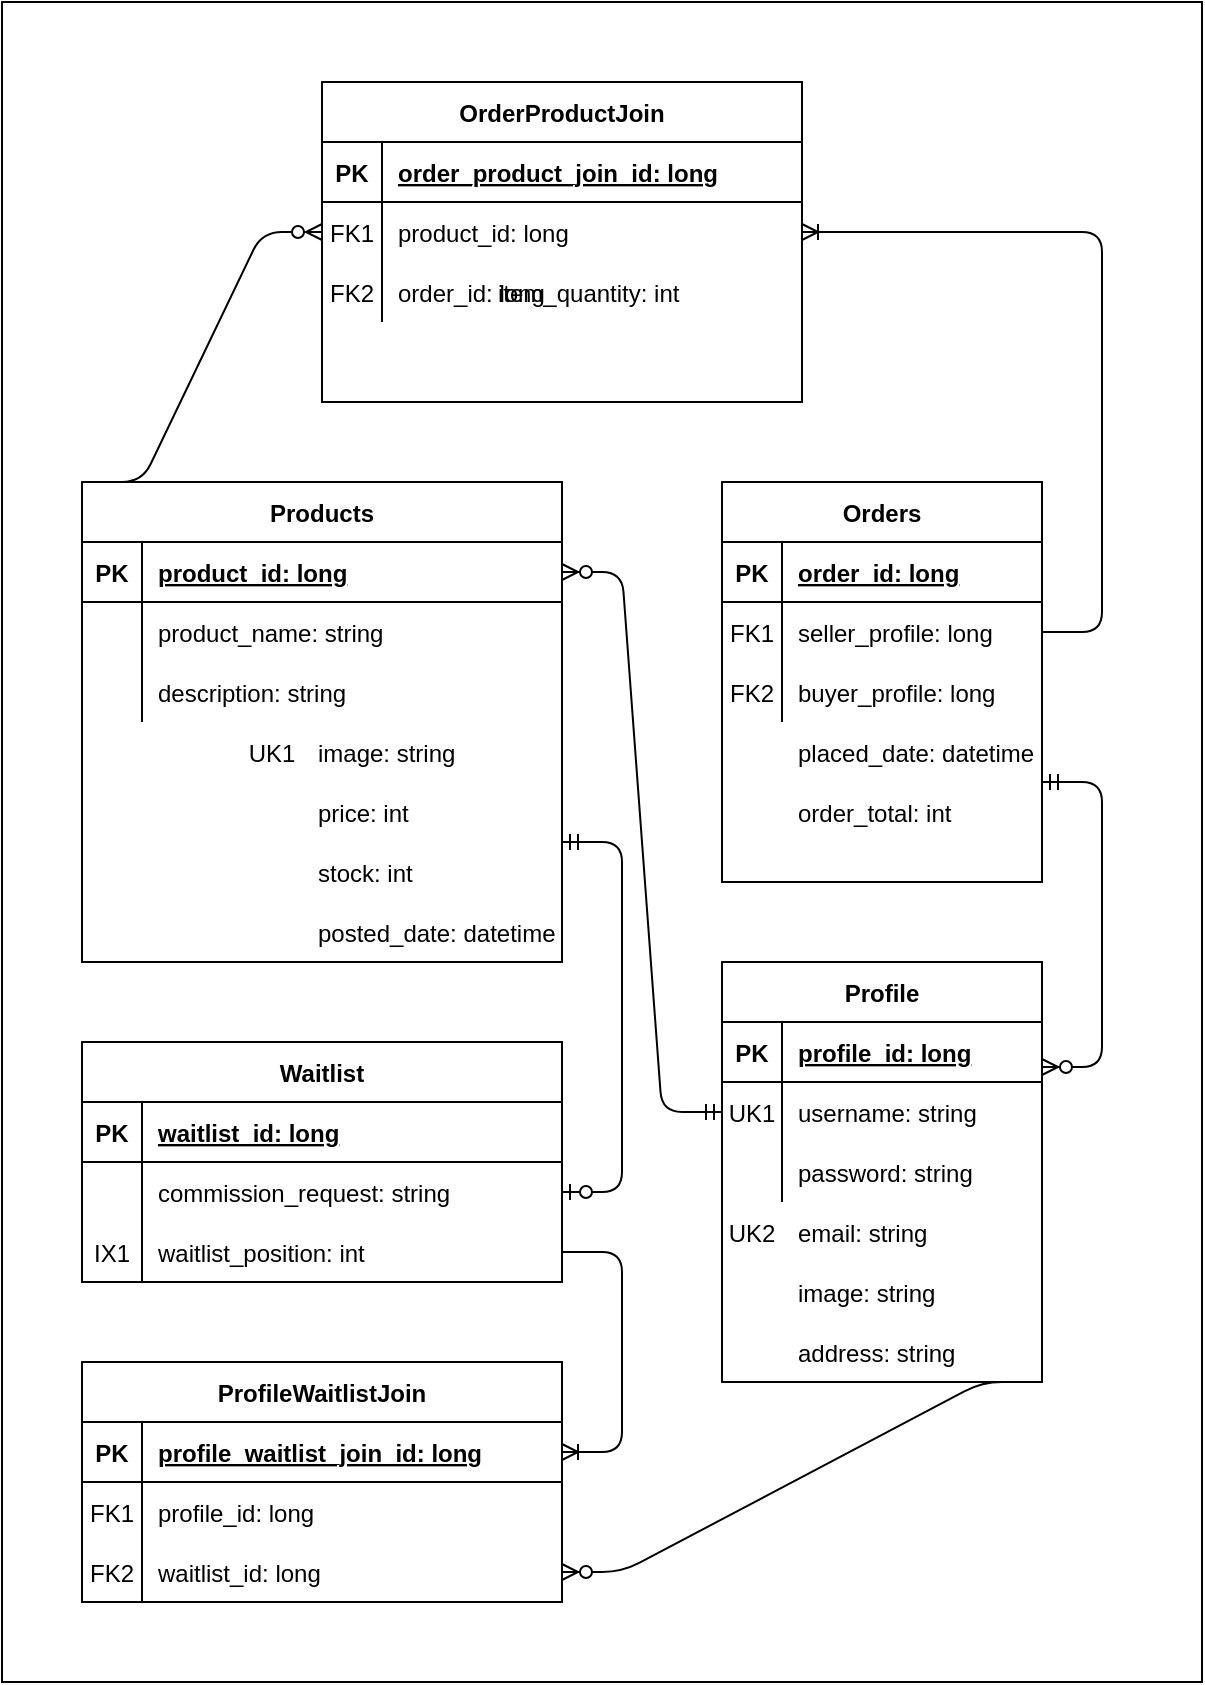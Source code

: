<mxfile version="13.8.0" type="device"><diagram id="R2lEEEUBdFMjLlhIrx00" name="Page-1"><mxGraphModel dx="1185" dy="1688" grid="1" gridSize="10" guides="1" tooltips="1" connect="1" arrows="1" fold="1" page="1" pageScale="1" pageWidth="850" pageHeight="1100" math="0" shadow="0" extFonts="Permanent Marker^https://fonts.googleapis.com/css?family=Permanent+Marker"><root><mxCell id="0"/><mxCell id="1" parent="0"/><mxCell id="EnrjhmJMPxSRMAeh1FiX-101" value="" style="rounded=0;whiteSpace=wrap;html=1;" vertex="1" parent="1"><mxGeometry x="400" y="-120" width="600" height="840" as="geometry"/></mxCell><mxCell id="EnrjhmJMPxSRMAeh1FiX-31" value="" style="edgeStyle=entityRelationEdgeStyle;fontSize=12;html=1;endArrow=ERzeroToMany;startArrow=ERmandOne;exitX=0;exitY=0.5;exitDx=0;exitDy=0;entryX=1;entryY=0.5;entryDx=0;entryDy=0;" edge="1" parent="1" source="C-vyLk0tnHw3VtMMgP7b-6" target="EnrjhmJMPxSRMAeh1FiX-2"><mxGeometry width="100" height="100" relative="1" as="geometry"><mxPoint x="710" y="400" as="sourcePoint"/><mxPoint x="730" y="370" as="targetPoint"/></mxGeometry></mxCell><mxCell id="EnrjhmJMPxSRMAeh1FiX-32" value="" style="edgeStyle=entityRelationEdgeStyle;fontSize=12;html=1;endArrow=ERzeroToMany;startArrow=ERmandOne;entryX=1;entryY=0.25;entryDx=0;entryDy=0;exitX=1;exitY=0.75;exitDx=0;exitDy=0;" edge="1" parent="1" source="EnrjhmJMPxSRMAeh1FiX-11" target="C-vyLk0tnHw3VtMMgP7b-2"><mxGeometry width="100" height="100" relative="1" as="geometry"><mxPoint x="460" y="310" as="sourcePoint"/><mxPoint x="470" y="440" as="targetPoint"/></mxGeometry></mxCell><mxCell id="EnrjhmJMPxSRMAeh1FiX-49" value="" style="edgeStyle=entityRelationEdgeStyle;fontSize=12;html=1;endArrow=ERzeroToMany;endFill=1;entryX=0;entryY=0.5;entryDx=0;entryDy=0;exitX=0;exitY=0;exitDx=0;exitDy=0;" edge="1" parent="1" source="EnrjhmJMPxSRMAeh1FiX-1" target="EnrjhmJMPxSRMAeh1FiX-42"><mxGeometry width="100" height="100" relative="1" as="geometry"><mxPoint x="410" y="-40" as="sourcePoint"/><mxPoint x="640" y="50" as="targetPoint"/></mxGeometry></mxCell><mxCell id="EnrjhmJMPxSRMAeh1FiX-50" value="" style="edgeStyle=entityRelationEdgeStyle;fontSize=12;html=1;endArrow=ERoneToMany;entryX=1;entryY=0.5;entryDx=0;entryDy=0;" edge="1" parent="1" source="EnrjhmJMPxSRMAeh1FiX-15" target="EnrjhmJMPxSRMAeh1FiX-42"><mxGeometry width="100" height="100" relative="1" as="geometry"><mxPoint x="930" y="140" as="sourcePoint"/><mxPoint x="100" as="targetPoint"/></mxGeometry></mxCell><mxCell id="EnrjhmJMPxSRMAeh1FiX-62" value="" style="edgeStyle=entityRelationEdgeStyle;fontSize=12;html=1;endArrow=ERzeroToMany;endFill=1;entryX=1;entryY=0.5;entryDx=0;entryDy=0;exitX=1;exitY=1;exitDx=0;exitDy=0;" edge="1" parent="1" source="C-vyLk0tnHw3VtMMgP7b-2" target="EnrjhmJMPxSRMAeh1FiX-59"><mxGeometry width="100" height="100" relative="1" as="geometry"><mxPoint x="650" y="730" as="sourcePoint"/><mxPoint x="750" y="630" as="targetPoint"/></mxGeometry></mxCell><mxCell id="EnrjhmJMPxSRMAeh1FiX-63" value="" style="edgeStyle=entityRelationEdgeStyle;fontSize=12;html=1;endArrow=ERoneToMany;exitX=1;exitY=0.5;exitDx=0;exitDy=0;entryX=1;entryY=0.5;entryDx=0;entryDy=0;" edge="1" parent="1" source="EnrjhmJMPxSRMAeh1FiX-28" target="EnrjhmJMPxSRMAeh1FiX-53"><mxGeometry width="100" height="100" relative="1" as="geometry"><mxPoint x="810" y="650" as="sourcePoint"/><mxPoint x="870" y="830" as="targetPoint"/></mxGeometry></mxCell><mxCell id="EnrjhmJMPxSRMAeh1FiX-66" value="" style="edgeStyle=entityRelationEdgeStyle;fontSize=12;html=1;endArrow=ERzeroToOne;startArrow=ERmandOne;exitX=1;exitY=0.75;exitDx=0;exitDy=0;entryX=1;entryY=0.5;entryDx=0;entryDy=0;" edge="1" parent="1" source="EnrjhmJMPxSRMAeh1FiX-1" target="EnrjhmJMPxSRMAeh1FiX-25"><mxGeometry width="100" height="100" relative="1" as="geometry"><mxPoint x="380" y="300" as="sourcePoint"/><mxPoint x="360" y="450" as="targetPoint"/></mxGeometry></mxCell><mxCell id="EnrjhmJMPxSRMAeh1FiX-67" value="" style="shape=partialRectangle;collapsible=0;dropTarget=0;pointerEvents=0;fillColor=none;points=[[0,0.5],[1,0.5]];portConstraint=eastwest;top=0;left=0;right=0;bottom=0;" vertex="1" parent="1"><mxGeometry x="760" y="450" width="160" height="30" as="geometry"/></mxCell><mxCell id="EnrjhmJMPxSRMAeh1FiX-68" value="" style="shape=partialRectangle;overflow=hidden;connectable=0;fillColor=none;top=0;left=0;bottom=0;right=0;" vertex="1" parent="EnrjhmJMPxSRMAeh1FiX-67"><mxGeometry width="30" height="30" as="geometry"/></mxCell><mxCell id="EnrjhmJMPxSRMAeh1FiX-69" value="password: string" style="shape=partialRectangle;overflow=hidden;connectable=0;fillColor=none;top=0;left=0;bottom=0;right=0;align=left;spacingLeft=6;" vertex="1" parent="EnrjhmJMPxSRMAeh1FiX-67"><mxGeometry x="30" width="130" height="30" as="geometry"/></mxCell><mxCell id="EnrjhmJMPxSRMAeh1FiX-70" value="" style="shape=partialRectangle;collapsible=0;dropTarget=0;pointerEvents=0;fillColor=none;points=[[0,0.5],[1,0.5]];portConstraint=eastwest;top=0;left=0;right=0;bottom=0;" vertex="1" parent="1"><mxGeometry x="520" y="240" width="160" height="30" as="geometry"/></mxCell><mxCell id="EnrjhmJMPxSRMAeh1FiX-71" value="UK1" style="shape=partialRectangle;overflow=hidden;connectable=0;fillColor=none;top=0;left=0;bottom=0;right=0;" vertex="1" parent="EnrjhmJMPxSRMAeh1FiX-70"><mxGeometry width="30" height="30" as="geometry"/></mxCell><mxCell id="EnrjhmJMPxSRMAeh1FiX-72" value="image: string" style="shape=partialRectangle;overflow=hidden;connectable=0;fillColor=none;top=0;left=0;bottom=0;right=0;align=left;spacingLeft=6;" vertex="1" parent="EnrjhmJMPxSRMAeh1FiX-70"><mxGeometry x="30" width="130" height="30" as="geometry"/></mxCell><mxCell id="EnrjhmJMPxSRMAeh1FiX-73" value="" style="shape=partialRectangle;collapsible=0;dropTarget=0;pointerEvents=0;fillColor=none;points=[[0,0.5],[1,0.5]];portConstraint=eastwest;top=0;left=0;right=0;bottom=0;" vertex="1" parent="1"><mxGeometry x="520" y="270" width="160" height="30" as="geometry"/></mxCell><mxCell id="EnrjhmJMPxSRMAeh1FiX-74" value="" style="shape=partialRectangle;overflow=hidden;connectable=0;fillColor=none;top=0;left=0;bottom=0;right=0;" vertex="1" parent="EnrjhmJMPxSRMAeh1FiX-73"><mxGeometry width="30" height="30" as="geometry"/></mxCell><mxCell id="EnrjhmJMPxSRMAeh1FiX-75" value="price: int" style="shape=partialRectangle;overflow=hidden;connectable=0;fillColor=none;top=0;left=0;bottom=0;right=0;align=left;spacingLeft=6;" vertex="1" parent="EnrjhmJMPxSRMAeh1FiX-73"><mxGeometry x="30" width="130" height="30" as="geometry"/></mxCell><mxCell id="EnrjhmJMPxSRMAeh1FiX-76" value="" style="shape=partialRectangle;collapsible=0;dropTarget=0;pointerEvents=0;fillColor=none;points=[[0,0.5],[1,0.5]];portConstraint=eastwest;top=0;left=0;right=0;bottom=0;" vertex="1" parent="1"><mxGeometry x="520" y="300" width="160" height="30" as="geometry"/></mxCell><mxCell id="EnrjhmJMPxSRMAeh1FiX-77" value="" style="shape=partialRectangle;overflow=hidden;connectable=0;fillColor=none;top=0;left=0;bottom=0;right=0;" vertex="1" parent="EnrjhmJMPxSRMAeh1FiX-76"><mxGeometry width="30" height="30" as="geometry"/></mxCell><mxCell id="EnrjhmJMPxSRMAeh1FiX-78" value="stock: int" style="shape=partialRectangle;overflow=hidden;connectable=0;fillColor=none;top=0;left=0;bottom=0;right=0;align=left;spacingLeft=6;" vertex="1" parent="EnrjhmJMPxSRMAeh1FiX-76"><mxGeometry x="30" width="130" height="30" as="geometry"/></mxCell><mxCell id="EnrjhmJMPxSRMAeh1FiX-79" value="" style="shape=partialRectangle;collapsible=0;dropTarget=0;pointerEvents=0;fillColor=none;points=[[0,0.5],[1,0.5]];portConstraint=eastwest;top=0;left=0;right=0;bottom=0;" vertex="1" parent="1"><mxGeometry x="520" y="330" width="160" height="30" as="geometry"/></mxCell><mxCell id="EnrjhmJMPxSRMAeh1FiX-80" value="" style="shape=partialRectangle;overflow=hidden;connectable=0;fillColor=none;top=0;left=0;bottom=0;right=0;" vertex="1" parent="EnrjhmJMPxSRMAeh1FiX-79"><mxGeometry width="30" height="30" as="geometry"/></mxCell><mxCell id="EnrjhmJMPxSRMAeh1FiX-81" value="posted_date: datetime" style="shape=partialRectangle;overflow=hidden;connectable=0;fillColor=none;top=0;left=0;bottom=0;right=0;align=left;spacingLeft=6;" vertex="1" parent="EnrjhmJMPxSRMAeh1FiX-79"><mxGeometry x="30" width="130" height="30" as="geometry"/></mxCell><mxCell id="EnrjhmJMPxSRMAeh1FiX-82" value="" style="shape=partialRectangle;collapsible=0;dropTarget=0;pointerEvents=0;fillColor=none;points=[[0,0.5],[1,0.5]];portConstraint=eastwest;top=0;left=0;right=0;bottom=0;" vertex="1" parent="1"><mxGeometry x="610" y="10" width="240" height="30" as="geometry"/></mxCell><mxCell id="EnrjhmJMPxSRMAeh1FiX-83" value="" style="shape=partialRectangle;overflow=hidden;connectable=0;fillColor=none;top=0;left=0;bottom=0;right=0;" vertex="1" parent="EnrjhmJMPxSRMAeh1FiX-82"><mxGeometry width="30" height="30" as="geometry"/></mxCell><mxCell id="EnrjhmJMPxSRMAeh1FiX-84" value="item_quantity: int" style="shape=partialRectangle;overflow=hidden;connectable=0;fillColor=none;top=0;left=0;bottom=0;right=0;align=left;spacingLeft=6;" vertex="1" parent="EnrjhmJMPxSRMAeh1FiX-82"><mxGeometry x="30" width="210" height="30" as="geometry"/></mxCell><mxCell id="EnrjhmJMPxSRMAeh1FiX-85" value="" style="shape=partialRectangle;collapsible=0;dropTarget=0;pointerEvents=0;fillColor=none;points=[[0,0.5],[1,0.5]];portConstraint=eastwest;top=0;left=0;right=0;bottom=0;" vertex="1" parent="1"><mxGeometry x="760" y="240" width="160" height="30" as="geometry"/></mxCell><mxCell id="EnrjhmJMPxSRMAeh1FiX-86" value="" style="shape=partialRectangle;overflow=hidden;connectable=0;fillColor=none;top=0;left=0;bottom=0;right=0;" vertex="1" parent="EnrjhmJMPxSRMAeh1FiX-85"><mxGeometry width="30" height="30" as="geometry"/></mxCell><mxCell id="EnrjhmJMPxSRMAeh1FiX-87" value="placed_date: datetime" style="shape=partialRectangle;overflow=hidden;connectable=0;fillColor=none;top=0;left=0;bottom=0;right=0;align=left;spacingLeft=6;" vertex="1" parent="EnrjhmJMPxSRMAeh1FiX-85"><mxGeometry x="30" width="130" height="30" as="geometry"/></mxCell><mxCell id="EnrjhmJMPxSRMAeh1FiX-88" value="" style="shape=partialRectangle;collapsible=0;dropTarget=0;pointerEvents=0;fillColor=none;points=[[0,0.5],[1,0.5]];portConstraint=eastwest;top=0;left=0;right=0;bottom=0;" vertex="1" parent="1"><mxGeometry x="760" y="270" width="160" height="30" as="geometry"/></mxCell><mxCell id="EnrjhmJMPxSRMAeh1FiX-89" value="" style="shape=partialRectangle;overflow=hidden;connectable=0;fillColor=none;top=0;left=0;bottom=0;right=0;" vertex="1" parent="EnrjhmJMPxSRMAeh1FiX-88"><mxGeometry width="30" height="30" as="geometry"/></mxCell><mxCell id="EnrjhmJMPxSRMAeh1FiX-90" value="order_total: int" style="shape=partialRectangle;overflow=hidden;connectable=0;fillColor=none;top=0;left=0;bottom=0;right=0;align=left;spacingLeft=6;" vertex="1" parent="EnrjhmJMPxSRMAeh1FiX-88"><mxGeometry x="30" width="130" height="30" as="geometry"/></mxCell><mxCell id="EnrjhmJMPxSRMAeh1FiX-91" value="" style="shape=partialRectangle;collapsible=0;dropTarget=0;pointerEvents=0;fillColor=none;points=[[0,0.5],[1,0.5]];portConstraint=eastwest;top=0;left=0;right=0;bottom=0;" vertex="1" parent="1"><mxGeometry x="760" y="480" width="160" height="30" as="geometry"/></mxCell><mxCell id="EnrjhmJMPxSRMAeh1FiX-92" value="UK2" style="shape=partialRectangle;overflow=hidden;connectable=0;fillColor=none;top=0;left=0;bottom=0;right=0;" vertex="1" parent="EnrjhmJMPxSRMAeh1FiX-91"><mxGeometry width="30" height="30" as="geometry"/></mxCell><mxCell id="EnrjhmJMPxSRMAeh1FiX-93" value="email: string" style="shape=partialRectangle;overflow=hidden;connectable=0;fillColor=none;top=0;left=0;bottom=0;right=0;align=left;spacingLeft=6;" vertex="1" parent="EnrjhmJMPxSRMAeh1FiX-91"><mxGeometry x="30" width="130" height="30" as="geometry"/></mxCell><mxCell id="EnrjhmJMPxSRMAeh1FiX-94" value="" style="shape=partialRectangle;collapsible=0;dropTarget=0;pointerEvents=0;fillColor=none;points=[[0,0.5],[1,0.5]];portConstraint=eastwest;top=0;left=0;right=0;bottom=0;" vertex="1" parent="1"><mxGeometry x="760" y="510" width="160" height="30" as="geometry"/></mxCell><mxCell id="EnrjhmJMPxSRMAeh1FiX-95" value="" style="shape=partialRectangle;overflow=hidden;connectable=0;fillColor=none;top=0;left=0;bottom=0;right=0;" vertex="1" parent="EnrjhmJMPxSRMAeh1FiX-94"><mxGeometry width="30" height="30" as="geometry"/></mxCell><mxCell id="EnrjhmJMPxSRMAeh1FiX-96" value="image: string" style="shape=partialRectangle;overflow=hidden;connectable=0;fillColor=none;top=0;left=0;bottom=0;right=0;align=left;spacingLeft=6;" vertex="1" parent="EnrjhmJMPxSRMAeh1FiX-94"><mxGeometry x="30" width="130" height="30" as="geometry"/></mxCell><mxCell id="EnrjhmJMPxSRMAeh1FiX-97" value="" style="shape=partialRectangle;collapsible=0;dropTarget=0;pointerEvents=0;fillColor=none;points=[[0,0.5],[1,0.5]];portConstraint=eastwest;top=0;left=0;right=0;bottom=0;" vertex="1" parent="1"><mxGeometry x="760" y="540" width="160" height="30" as="geometry"/></mxCell><mxCell id="EnrjhmJMPxSRMAeh1FiX-98" value="" style="shape=partialRectangle;overflow=hidden;connectable=0;fillColor=none;top=0;left=0;bottom=0;right=0;" vertex="1" parent="EnrjhmJMPxSRMAeh1FiX-97"><mxGeometry width="30" height="30" as="geometry"/></mxCell><mxCell id="EnrjhmJMPxSRMAeh1FiX-99" value="address: string" style="shape=partialRectangle;overflow=hidden;connectable=0;fillColor=none;top=0;left=0;bottom=0;right=0;align=left;spacingLeft=6;" vertex="1" parent="EnrjhmJMPxSRMAeh1FiX-97"><mxGeometry x="30" width="130" height="30" as="geometry"/></mxCell><mxCell id="EnrjhmJMPxSRMAeh1FiX-1" value="Products" style="shape=table;startSize=30;container=1;collapsible=1;childLayout=tableLayout;fixedRows=1;rowLines=0;fontStyle=1;align=center;resizeLast=1;" vertex="1" parent="1"><mxGeometry x="440" y="120" width="240" height="240" as="geometry"/></mxCell><mxCell id="EnrjhmJMPxSRMAeh1FiX-2" value="" style="shape=partialRectangle;collapsible=0;dropTarget=0;pointerEvents=0;fillColor=none;points=[[0,0.5],[1,0.5]];portConstraint=eastwest;top=0;left=0;right=0;bottom=1;" vertex="1" parent="EnrjhmJMPxSRMAeh1FiX-1"><mxGeometry y="30" width="240" height="30" as="geometry"/></mxCell><mxCell id="EnrjhmJMPxSRMAeh1FiX-3" value="PK" style="shape=partialRectangle;overflow=hidden;connectable=0;fillColor=none;top=0;left=0;bottom=0;right=0;fontStyle=1;" vertex="1" parent="EnrjhmJMPxSRMAeh1FiX-2"><mxGeometry width="30" height="30" as="geometry"/></mxCell><mxCell id="EnrjhmJMPxSRMAeh1FiX-4" value="product_id: long" style="shape=partialRectangle;overflow=hidden;connectable=0;fillColor=none;top=0;left=0;bottom=0;right=0;align=left;spacingLeft=6;fontStyle=5;" vertex="1" parent="EnrjhmJMPxSRMAeh1FiX-2"><mxGeometry x="30" width="210" height="30" as="geometry"/></mxCell><mxCell id="EnrjhmJMPxSRMAeh1FiX-5" value="" style="shape=partialRectangle;collapsible=0;dropTarget=0;pointerEvents=0;fillColor=none;points=[[0,0.5],[1,0.5]];portConstraint=eastwest;top=0;left=0;right=0;bottom=0;" vertex="1" parent="EnrjhmJMPxSRMAeh1FiX-1"><mxGeometry y="60" width="240" height="30" as="geometry"/></mxCell><mxCell id="EnrjhmJMPxSRMAeh1FiX-6" value="" style="shape=partialRectangle;overflow=hidden;connectable=0;fillColor=none;top=0;left=0;bottom=0;right=0;" vertex="1" parent="EnrjhmJMPxSRMAeh1FiX-5"><mxGeometry width="30" height="30" as="geometry"/></mxCell><mxCell id="EnrjhmJMPxSRMAeh1FiX-7" value="product_name: string" style="shape=partialRectangle;overflow=hidden;connectable=0;fillColor=none;top=0;left=0;bottom=0;right=0;align=left;spacingLeft=6;" vertex="1" parent="EnrjhmJMPxSRMAeh1FiX-5"><mxGeometry x="30" width="210" height="30" as="geometry"/></mxCell><mxCell id="EnrjhmJMPxSRMAeh1FiX-8" value="" style="shape=partialRectangle;collapsible=0;dropTarget=0;pointerEvents=0;fillColor=none;points=[[0,0.5],[1,0.5]];portConstraint=eastwest;top=0;left=0;right=0;bottom=0;" vertex="1" parent="EnrjhmJMPxSRMAeh1FiX-1"><mxGeometry y="90" width="240" height="30" as="geometry"/></mxCell><mxCell id="EnrjhmJMPxSRMAeh1FiX-9" value="" style="shape=partialRectangle;overflow=hidden;connectable=0;fillColor=none;top=0;left=0;bottom=0;right=0;" vertex="1" parent="EnrjhmJMPxSRMAeh1FiX-8"><mxGeometry width="30" height="30" as="geometry"/></mxCell><mxCell id="EnrjhmJMPxSRMAeh1FiX-10" value="description: string" style="shape=partialRectangle;overflow=hidden;connectable=0;fillColor=none;top=0;left=0;bottom=0;right=0;align=left;spacingLeft=6;" vertex="1" parent="EnrjhmJMPxSRMAeh1FiX-8"><mxGeometry x="30" width="210" height="30" as="geometry"/></mxCell><mxCell id="EnrjhmJMPxSRMAeh1FiX-11" value="Orders" style="shape=table;startSize=30;container=1;collapsible=1;childLayout=tableLayout;fixedRows=1;rowLines=0;fontStyle=1;align=center;resizeLast=1;" vertex="1" parent="1"><mxGeometry x="760" y="120" width="160" height="200" as="geometry"/></mxCell><mxCell id="EnrjhmJMPxSRMAeh1FiX-12" value="" style="shape=partialRectangle;collapsible=0;dropTarget=0;pointerEvents=0;fillColor=none;points=[[0,0.5],[1,0.5]];portConstraint=eastwest;top=0;left=0;right=0;bottom=1;" vertex="1" parent="EnrjhmJMPxSRMAeh1FiX-11"><mxGeometry y="30" width="160" height="30" as="geometry"/></mxCell><mxCell id="EnrjhmJMPxSRMAeh1FiX-13" value="PK" style="shape=partialRectangle;overflow=hidden;connectable=0;fillColor=none;top=0;left=0;bottom=0;right=0;fontStyle=1;" vertex="1" parent="EnrjhmJMPxSRMAeh1FiX-12"><mxGeometry width="30" height="30" as="geometry"/></mxCell><mxCell id="EnrjhmJMPxSRMAeh1FiX-14" value="order_id: long" style="shape=partialRectangle;overflow=hidden;connectable=0;fillColor=none;top=0;left=0;bottom=0;right=0;align=left;spacingLeft=6;fontStyle=5;" vertex="1" parent="EnrjhmJMPxSRMAeh1FiX-12"><mxGeometry x="30" width="130" height="30" as="geometry"/></mxCell><mxCell id="EnrjhmJMPxSRMAeh1FiX-15" value="" style="shape=partialRectangle;collapsible=0;dropTarget=0;pointerEvents=0;fillColor=none;points=[[0,0.5],[1,0.5]];portConstraint=eastwest;top=0;left=0;right=0;bottom=0;" vertex="1" parent="EnrjhmJMPxSRMAeh1FiX-11"><mxGeometry y="60" width="160" height="30" as="geometry"/></mxCell><mxCell id="EnrjhmJMPxSRMAeh1FiX-16" value="FK1" style="shape=partialRectangle;overflow=hidden;connectable=0;fillColor=none;top=0;left=0;bottom=0;right=0;" vertex="1" parent="EnrjhmJMPxSRMAeh1FiX-15"><mxGeometry width="30" height="30" as="geometry"/></mxCell><mxCell id="EnrjhmJMPxSRMAeh1FiX-17" value="seller_profile: long" style="shape=partialRectangle;overflow=hidden;connectable=0;fillColor=none;top=0;left=0;bottom=0;right=0;align=left;spacingLeft=6;" vertex="1" parent="EnrjhmJMPxSRMAeh1FiX-15"><mxGeometry x="30" width="130" height="30" as="geometry"/></mxCell><mxCell id="EnrjhmJMPxSRMAeh1FiX-18" value="" style="shape=partialRectangle;collapsible=0;dropTarget=0;pointerEvents=0;fillColor=none;points=[[0,0.5],[1,0.5]];portConstraint=eastwest;top=0;left=0;right=0;bottom=0;" vertex="1" parent="EnrjhmJMPxSRMAeh1FiX-11"><mxGeometry y="90" width="160" height="30" as="geometry"/></mxCell><mxCell id="EnrjhmJMPxSRMAeh1FiX-19" value="FK2" style="shape=partialRectangle;overflow=hidden;connectable=0;fillColor=none;top=0;left=0;bottom=0;right=0;" vertex="1" parent="EnrjhmJMPxSRMAeh1FiX-18"><mxGeometry width="30" height="30" as="geometry"/></mxCell><mxCell id="EnrjhmJMPxSRMAeh1FiX-20" value="buyer_profile: long" style="shape=partialRectangle;overflow=hidden;connectable=0;fillColor=none;top=0;left=0;bottom=0;right=0;align=left;spacingLeft=6;" vertex="1" parent="EnrjhmJMPxSRMAeh1FiX-18"><mxGeometry x="30" width="130" height="30" as="geometry"/></mxCell><mxCell id="C-vyLk0tnHw3VtMMgP7b-2" value="Profile" style="shape=table;startSize=30;container=1;collapsible=1;childLayout=tableLayout;fixedRows=1;rowLines=0;fontStyle=1;align=center;resizeLast=1;" parent="1" vertex="1"><mxGeometry x="760" y="360" width="160" height="210" as="geometry"/></mxCell><mxCell id="C-vyLk0tnHw3VtMMgP7b-3" value="" style="shape=partialRectangle;collapsible=0;dropTarget=0;pointerEvents=0;fillColor=none;points=[[0,0.5],[1,0.5]];portConstraint=eastwest;top=0;left=0;right=0;bottom=1;" parent="C-vyLk0tnHw3VtMMgP7b-2" vertex="1"><mxGeometry y="30" width="160" height="30" as="geometry"/></mxCell><mxCell id="C-vyLk0tnHw3VtMMgP7b-4" value="PK" style="shape=partialRectangle;overflow=hidden;connectable=0;fillColor=none;top=0;left=0;bottom=0;right=0;fontStyle=1;" parent="C-vyLk0tnHw3VtMMgP7b-3" vertex="1"><mxGeometry width="30" height="30" as="geometry"/></mxCell><mxCell id="C-vyLk0tnHw3VtMMgP7b-5" value="profile_id: long" style="shape=partialRectangle;overflow=hidden;connectable=0;fillColor=none;top=0;left=0;bottom=0;right=0;align=left;spacingLeft=6;fontStyle=5;" parent="C-vyLk0tnHw3VtMMgP7b-3" vertex="1"><mxGeometry x="30" width="130" height="30" as="geometry"/></mxCell><mxCell id="C-vyLk0tnHw3VtMMgP7b-6" value="" style="shape=partialRectangle;collapsible=0;dropTarget=0;pointerEvents=0;fillColor=none;points=[[0,0.5],[1,0.5]];portConstraint=eastwest;top=0;left=0;right=0;bottom=0;" parent="C-vyLk0tnHw3VtMMgP7b-2" vertex="1"><mxGeometry y="60" width="160" height="30" as="geometry"/></mxCell><mxCell id="C-vyLk0tnHw3VtMMgP7b-7" value="UK1" style="shape=partialRectangle;overflow=hidden;connectable=0;fillColor=none;top=0;left=0;bottom=0;right=0;" parent="C-vyLk0tnHw3VtMMgP7b-6" vertex="1"><mxGeometry width="30" height="30" as="geometry"/></mxCell><mxCell id="C-vyLk0tnHw3VtMMgP7b-8" value="username: string" style="shape=partialRectangle;overflow=hidden;connectable=0;fillColor=none;top=0;left=0;bottom=0;right=0;align=left;spacingLeft=6;" parent="C-vyLk0tnHw3VtMMgP7b-6" vertex="1"><mxGeometry x="30" width="130" height="30" as="geometry"/></mxCell><mxCell id="C-vyLk0tnHw3VtMMgP7b-9" value="" style="shape=partialRectangle;collapsible=0;dropTarget=0;pointerEvents=0;fillColor=none;points=[[0,0.5],[1,0.5]];portConstraint=eastwest;top=0;left=0;right=0;bottom=0;" parent="C-vyLk0tnHw3VtMMgP7b-2" vertex="1"><mxGeometry y="90" width="160" height="30" as="geometry"/></mxCell><mxCell id="C-vyLk0tnHw3VtMMgP7b-10" value="" style="shape=partialRectangle;overflow=hidden;connectable=0;fillColor=none;top=0;left=0;bottom=0;right=0;" parent="C-vyLk0tnHw3VtMMgP7b-9" vertex="1"><mxGeometry width="30" height="30" as="geometry"/></mxCell><mxCell id="C-vyLk0tnHw3VtMMgP7b-11" value="" style="shape=partialRectangle;overflow=hidden;connectable=0;fillColor=none;top=0;left=0;bottom=0;right=0;align=left;spacingLeft=6;" parent="C-vyLk0tnHw3VtMMgP7b-9" vertex="1"><mxGeometry x="30" width="130" height="30" as="geometry"/></mxCell><mxCell id="EnrjhmJMPxSRMAeh1FiX-21" value="Waitlist" style="shape=table;startSize=30;container=1;collapsible=1;childLayout=tableLayout;fixedRows=1;rowLines=0;fontStyle=1;align=center;resizeLast=1;" vertex="1" parent="1"><mxGeometry x="440" y="400" width="240" height="120" as="geometry"/></mxCell><mxCell id="EnrjhmJMPxSRMAeh1FiX-22" value="" style="shape=partialRectangle;collapsible=0;dropTarget=0;pointerEvents=0;fillColor=none;points=[[0,0.5],[1,0.5]];portConstraint=eastwest;top=0;left=0;right=0;bottom=1;" vertex="1" parent="EnrjhmJMPxSRMAeh1FiX-21"><mxGeometry y="30" width="240" height="30" as="geometry"/></mxCell><mxCell id="EnrjhmJMPxSRMAeh1FiX-23" value="PK" style="shape=partialRectangle;overflow=hidden;connectable=0;fillColor=none;top=0;left=0;bottom=0;right=0;fontStyle=1;" vertex="1" parent="EnrjhmJMPxSRMAeh1FiX-22"><mxGeometry width="30" height="30" as="geometry"/></mxCell><mxCell id="EnrjhmJMPxSRMAeh1FiX-24" value="waitlist_id: long" style="shape=partialRectangle;overflow=hidden;connectable=0;fillColor=none;top=0;left=0;bottom=0;right=0;align=left;spacingLeft=6;fontStyle=5;" vertex="1" parent="EnrjhmJMPxSRMAeh1FiX-22"><mxGeometry x="30" width="210" height="30" as="geometry"/></mxCell><mxCell id="EnrjhmJMPxSRMAeh1FiX-25" value="" style="shape=partialRectangle;collapsible=0;dropTarget=0;pointerEvents=0;fillColor=none;points=[[0,0.5],[1,0.5]];portConstraint=eastwest;top=0;left=0;right=0;bottom=0;" vertex="1" parent="EnrjhmJMPxSRMAeh1FiX-21"><mxGeometry y="60" width="240" height="30" as="geometry"/></mxCell><mxCell id="EnrjhmJMPxSRMAeh1FiX-26" value="" style="shape=partialRectangle;overflow=hidden;connectable=0;fillColor=none;top=0;left=0;bottom=0;right=0;" vertex="1" parent="EnrjhmJMPxSRMAeh1FiX-25"><mxGeometry width="30" height="30" as="geometry"/></mxCell><mxCell id="EnrjhmJMPxSRMAeh1FiX-27" value="commission_request: string" style="shape=partialRectangle;overflow=hidden;connectable=0;fillColor=none;top=0;left=0;bottom=0;right=0;align=left;spacingLeft=6;" vertex="1" parent="EnrjhmJMPxSRMAeh1FiX-25"><mxGeometry x="30" width="210" height="30" as="geometry"/></mxCell><mxCell id="EnrjhmJMPxSRMAeh1FiX-28" value="" style="shape=partialRectangle;collapsible=0;dropTarget=0;pointerEvents=0;fillColor=none;points=[[0,0.5],[1,0.5]];portConstraint=eastwest;top=0;left=0;right=0;bottom=0;" vertex="1" parent="EnrjhmJMPxSRMAeh1FiX-21"><mxGeometry y="90" width="240" height="30" as="geometry"/></mxCell><mxCell id="EnrjhmJMPxSRMAeh1FiX-29" value="IX1" style="shape=partialRectangle;overflow=hidden;connectable=0;fillColor=none;top=0;left=0;bottom=0;right=0;" vertex="1" parent="EnrjhmJMPxSRMAeh1FiX-28"><mxGeometry width="30" height="30" as="geometry"/></mxCell><mxCell id="EnrjhmJMPxSRMAeh1FiX-30" value="waitlist_position: int" style="shape=partialRectangle;overflow=hidden;connectable=0;fillColor=none;top=0;left=0;bottom=0;right=0;align=left;spacingLeft=6;" vertex="1" parent="EnrjhmJMPxSRMAeh1FiX-28"><mxGeometry x="30" width="210" height="30" as="geometry"/></mxCell><mxCell id="EnrjhmJMPxSRMAeh1FiX-52" value="ProfileWaitlistJoin" style="shape=table;startSize=30;container=1;collapsible=1;childLayout=tableLayout;fixedRows=1;rowLines=0;fontStyle=1;align=center;resizeLast=1;" vertex="1" parent="1"><mxGeometry x="440" y="560" width="240" height="120" as="geometry"/></mxCell><mxCell id="EnrjhmJMPxSRMAeh1FiX-53" value="" style="shape=partialRectangle;collapsible=0;dropTarget=0;pointerEvents=0;fillColor=none;points=[[0,0.5],[1,0.5]];portConstraint=eastwest;top=0;left=0;right=0;bottom=1;" vertex="1" parent="EnrjhmJMPxSRMAeh1FiX-52"><mxGeometry y="30" width="240" height="30" as="geometry"/></mxCell><mxCell id="EnrjhmJMPxSRMAeh1FiX-54" value="PK" style="shape=partialRectangle;overflow=hidden;connectable=0;fillColor=none;top=0;left=0;bottom=0;right=0;fontStyle=1;" vertex="1" parent="EnrjhmJMPxSRMAeh1FiX-53"><mxGeometry width="30" height="30" as="geometry"/></mxCell><mxCell id="EnrjhmJMPxSRMAeh1FiX-55" value="profile_waitlist_join_id: long" style="shape=partialRectangle;overflow=hidden;connectable=0;fillColor=none;top=0;left=0;bottom=0;right=0;align=left;spacingLeft=6;fontStyle=5;" vertex="1" parent="EnrjhmJMPxSRMAeh1FiX-53"><mxGeometry x="30" width="210" height="30" as="geometry"/></mxCell><mxCell id="EnrjhmJMPxSRMAeh1FiX-56" value="" style="shape=partialRectangle;collapsible=0;dropTarget=0;pointerEvents=0;fillColor=none;points=[[0,0.5],[1,0.5]];portConstraint=eastwest;top=0;left=0;right=0;bottom=0;" vertex="1" parent="EnrjhmJMPxSRMAeh1FiX-52"><mxGeometry y="60" width="240" height="30" as="geometry"/></mxCell><mxCell id="EnrjhmJMPxSRMAeh1FiX-57" value="FK1" style="shape=partialRectangle;overflow=hidden;connectable=0;fillColor=none;top=0;left=0;bottom=0;right=0;" vertex="1" parent="EnrjhmJMPxSRMAeh1FiX-56"><mxGeometry width="30" height="30" as="geometry"/></mxCell><mxCell id="EnrjhmJMPxSRMAeh1FiX-58" value="profile_id: long" style="shape=partialRectangle;overflow=hidden;connectable=0;fillColor=none;top=0;left=0;bottom=0;right=0;align=left;spacingLeft=6;" vertex="1" parent="EnrjhmJMPxSRMAeh1FiX-56"><mxGeometry x="30" width="210" height="30" as="geometry"/></mxCell><mxCell id="EnrjhmJMPxSRMAeh1FiX-59" value="" style="shape=partialRectangle;collapsible=0;dropTarget=0;pointerEvents=0;fillColor=none;points=[[0,0.5],[1,0.5]];portConstraint=eastwest;top=0;left=0;right=0;bottom=0;" vertex="1" parent="EnrjhmJMPxSRMAeh1FiX-52"><mxGeometry y="90" width="240" height="30" as="geometry"/></mxCell><mxCell id="EnrjhmJMPxSRMAeh1FiX-60" value="FK2" style="shape=partialRectangle;overflow=hidden;connectable=0;fillColor=none;top=0;left=0;bottom=0;right=0;" vertex="1" parent="EnrjhmJMPxSRMAeh1FiX-59"><mxGeometry width="30" height="30" as="geometry"/></mxCell><mxCell id="EnrjhmJMPxSRMAeh1FiX-61" value="waitlist_id: long" style="shape=partialRectangle;overflow=hidden;connectable=0;fillColor=none;top=0;left=0;bottom=0;right=0;align=left;spacingLeft=6;" vertex="1" parent="EnrjhmJMPxSRMAeh1FiX-59"><mxGeometry x="30" width="210" height="30" as="geometry"/></mxCell><mxCell id="EnrjhmJMPxSRMAeh1FiX-38" value="OrderProductJoin" style="shape=table;startSize=30;container=1;collapsible=1;childLayout=tableLayout;fixedRows=1;rowLines=0;fontStyle=1;align=center;resizeLast=1;" vertex="1" parent="1"><mxGeometry x="560" y="-80" width="240" height="160" as="geometry"/></mxCell><mxCell id="EnrjhmJMPxSRMAeh1FiX-39" value="" style="shape=partialRectangle;collapsible=0;dropTarget=0;pointerEvents=0;fillColor=none;points=[[0,0.5],[1,0.5]];portConstraint=eastwest;top=0;left=0;right=0;bottom=1;" vertex="1" parent="EnrjhmJMPxSRMAeh1FiX-38"><mxGeometry y="30" width="240" height="30" as="geometry"/></mxCell><mxCell id="EnrjhmJMPxSRMAeh1FiX-40" value="PK" style="shape=partialRectangle;overflow=hidden;connectable=0;fillColor=none;top=0;left=0;bottom=0;right=0;fontStyle=1;" vertex="1" parent="EnrjhmJMPxSRMAeh1FiX-39"><mxGeometry width="30" height="30" as="geometry"/></mxCell><mxCell id="EnrjhmJMPxSRMAeh1FiX-41" value="order_product_join_id: long" style="shape=partialRectangle;overflow=hidden;connectable=0;fillColor=none;top=0;left=0;bottom=0;right=0;align=left;spacingLeft=6;fontStyle=5;" vertex="1" parent="EnrjhmJMPxSRMAeh1FiX-39"><mxGeometry x="30" width="210" height="30" as="geometry"/></mxCell><mxCell id="EnrjhmJMPxSRMAeh1FiX-42" value="" style="shape=partialRectangle;collapsible=0;dropTarget=0;pointerEvents=0;fillColor=none;points=[[0,0.5],[1,0.5]];portConstraint=eastwest;top=0;left=0;right=0;bottom=0;" vertex="1" parent="EnrjhmJMPxSRMAeh1FiX-38"><mxGeometry y="60" width="240" height="30" as="geometry"/></mxCell><mxCell id="EnrjhmJMPxSRMAeh1FiX-43" value="FK1" style="shape=partialRectangle;overflow=hidden;connectable=0;fillColor=none;top=0;left=0;bottom=0;right=0;" vertex="1" parent="EnrjhmJMPxSRMAeh1FiX-42"><mxGeometry width="30" height="30" as="geometry"/></mxCell><mxCell id="EnrjhmJMPxSRMAeh1FiX-44" value="product_id: long" style="shape=partialRectangle;overflow=hidden;connectable=0;fillColor=none;top=0;left=0;bottom=0;right=0;align=left;spacingLeft=6;" vertex="1" parent="EnrjhmJMPxSRMAeh1FiX-42"><mxGeometry x="30" width="210" height="30" as="geometry"/></mxCell><mxCell id="EnrjhmJMPxSRMAeh1FiX-45" value="" style="shape=partialRectangle;collapsible=0;dropTarget=0;pointerEvents=0;fillColor=none;points=[[0,0.5],[1,0.5]];portConstraint=eastwest;top=0;left=0;right=0;bottom=0;" vertex="1" parent="EnrjhmJMPxSRMAeh1FiX-38"><mxGeometry y="90" width="240" height="30" as="geometry"/></mxCell><mxCell id="EnrjhmJMPxSRMAeh1FiX-46" value="FK2" style="shape=partialRectangle;overflow=hidden;connectable=0;fillColor=none;top=0;left=0;bottom=0;right=0;" vertex="1" parent="EnrjhmJMPxSRMAeh1FiX-45"><mxGeometry width="30" height="30" as="geometry"/></mxCell><mxCell id="EnrjhmJMPxSRMAeh1FiX-47" value="order_id: long" style="shape=partialRectangle;overflow=hidden;connectable=0;fillColor=none;top=0;left=0;bottom=0;right=0;align=left;spacingLeft=6;" vertex="1" parent="EnrjhmJMPxSRMAeh1FiX-45"><mxGeometry x="30" width="210" height="30" as="geometry"/></mxCell></root></mxGraphModel></diagram></mxfile>